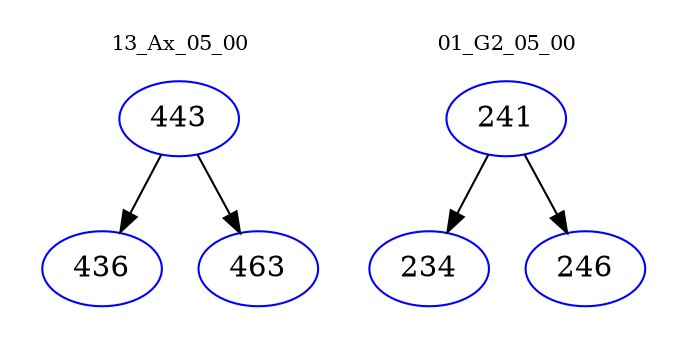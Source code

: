 digraph{
subgraph cluster_0 {
color = white
label = "13_Ax_05_00";
fontsize=10;
T0_443 [label="443", color="blue"]
T0_443 -> T0_436 [color="black"]
T0_436 [label="436", color="blue"]
T0_443 -> T0_463 [color="black"]
T0_463 [label="463", color="blue"]
}
subgraph cluster_1 {
color = white
label = "01_G2_05_00";
fontsize=10;
T1_241 [label="241", color="blue"]
T1_241 -> T1_234 [color="black"]
T1_234 [label="234", color="blue"]
T1_241 -> T1_246 [color="black"]
T1_246 [label="246", color="blue"]
}
}
